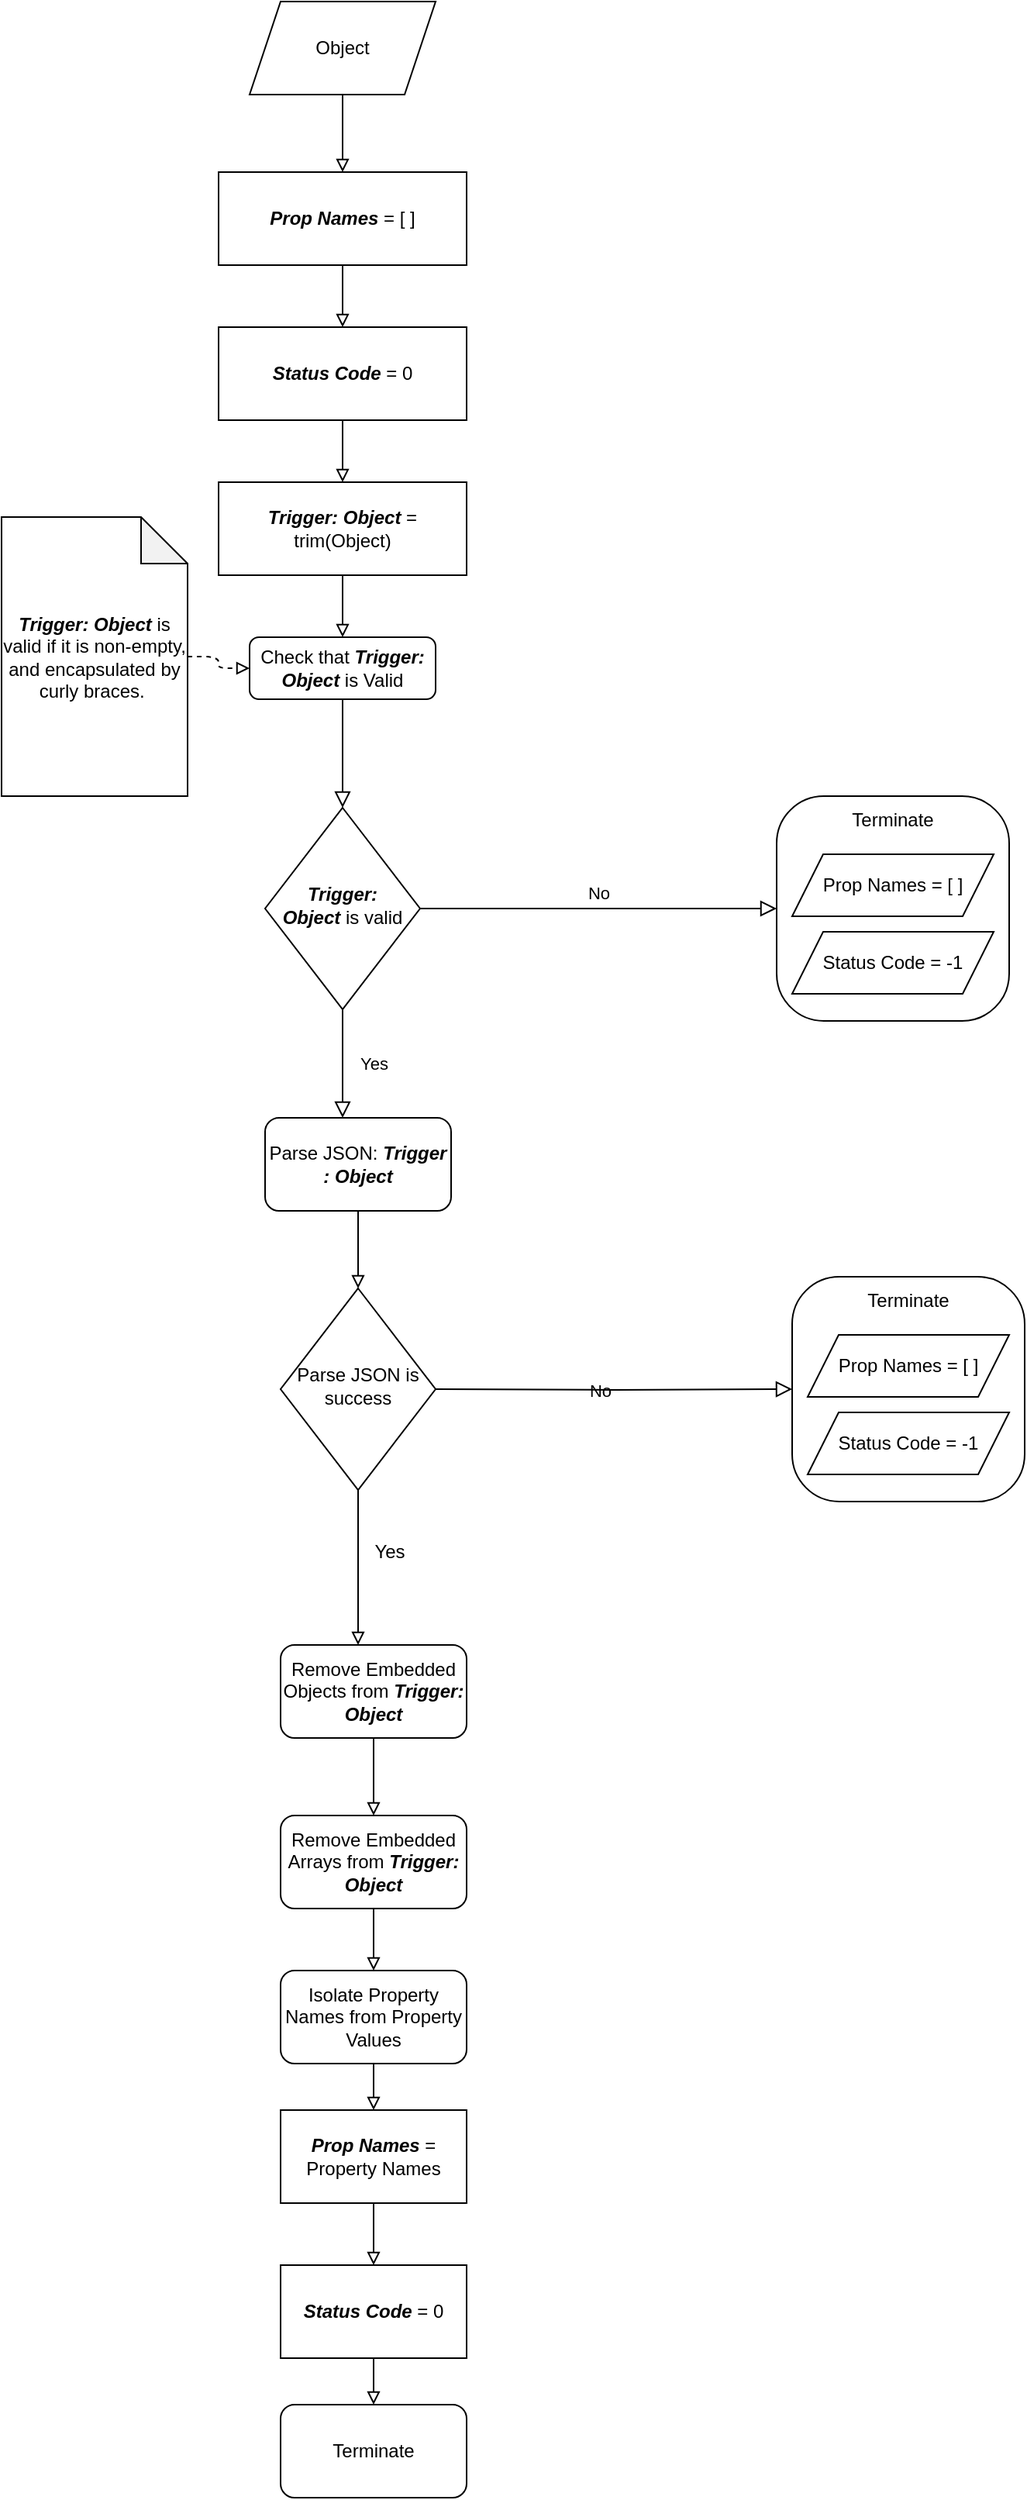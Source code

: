 <mxfile version="20.0.3" type="github">
  <diagram id="C5RBs43oDa-KdzZeNtuy" name="Page-1">
    <mxGraphModel dx="1038" dy="1748" grid="1" gridSize="10" guides="1" tooltips="1" connect="1" arrows="1" fold="1" page="1" pageScale="1" pageWidth="827" pageHeight="1169" math="0" shadow="0">
      <root>
        <mxCell id="WIyWlLk6GJQsqaUBKTNV-0" />
        <mxCell id="WIyWlLk6GJQsqaUBKTNV-1" parent="WIyWlLk6GJQsqaUBKTNV-0" />
        <mxCell id="WIyWlLk6GJQsqaUBKTNV-2" value="" style="rounded=0;html=1;jettySize=auto;orthogonalLoop=1;fontSize=11;endArrow=block;endFill=0;endSize=8;strokeWidth=1;shadow=0;labelBackgroundColor=none;edgeStyle=orthogonalEdgeStyle;" parent="WIyWlLk6GJQsqaUBKTNV-1" source="WIyWlLk6GJQsqaUBKTNV-3" target="WIyWlLk6GJQsqaUBKTNV-6" edge="1">
          <mxGeometry relative="1" as="geometry" />
        </mxCell>
        <mxCell id="WIyWlLk6GJQsqaUBKTNV-3" value="Check that &lt;b&gt;&lt;i&gt;Trigger: Object&lt;/i&gt;&lt;/b&gt; is Valid" style="rounded=1;whiteSpace=wrap;html=1;fontSize=12;glass=0;strokeWidth=1;shadow=0;" parent="WIyWlLk6GJQsqaUBKTNV-1" vertex="1">
          <mxGeometry x="160" y="200" width="120" height="40" as="geometry" />
        </mxCell>
        <mxCell id="WIyWlLk6GJQsqaUBKTNV-4" value="Yes" style="rounded=0;html=1;jettySize=auto;orthogonalLoop=1;fontSize=11;endArrow=block;endFill=0;endSize=8;strokeWidth=1;shadow=0;labelBackgroundColor=none;edgeStyle=orthogonalEdgeStyle;" parent="WIyWlLk6GJQsqaUBKTNV-1" source="WIyWlLk6GJQsqaUBKTNV-6" edge="1">
          <mxGeometry y="20" relative="1" as="geometry">
            <mxPoint as="offset" />
            <mxPoint x="220" y="510" as="targetPoint" />
            <Array as="points">
              <mxPoint x="220" y="460" />
              <mxPoint x="220" y="460" />
            </Array>
          </mxGeometry>
        </mxCell>
        <mxCell id="WIyWlLk6GJQsqaUBKTNV-5" value="No" style="edgeStyle=orthogonalEdgeStyle;rounded=0;html=1;jettySize=auto;orthogonalLoop=1;fontSize=11;endArrow=block;endFill=0;endSize=8;strokeWidth=1;shadow=0;labelBackgroundColor=none;startArrow=none;exitX=1;exitY=0.5;exitDx=0;exitDy=0;" parent="WIyWlLk6GJQsqaUBKTNV-1" source="WIyWlLk6GJQsqaUBKTNV-6" target="WIyWlLk6GJQsqaUBKTNV-7" edge="1">
          <mxGeometry y="10" relative="1" as="geometry">
            <mxPoint as="offset" />
            <mxPoint x="480" y="430" as="sourcePoint" />
          </mxGeometry>
        </mxCell>
        <mxCell id="WIyWlLk6GJQsqaUBKTNV-6" value="&lt;b&gt;&lt;i&gt;Trigger: Object&amp;nbsp;&lt;/i&gt;&lt;/b&gt;is valid" style="rhombus;whiteSpace=wrap;html=1;shadow=0;fontFamily=Helvetica;fontSize=12;align=center;strokeWidth=1;spacing=6;spacingTop=-4;" parent="WIyWlLk6GJQsqaUBKTNV-1" vertex="1">
          <mxGeometry x="170" y="310" width="100" height="130" as="geometry" />
        </mxCell>
        <mxCell id="WIyWlLk6GJQsqaUBKTNV-7" value="&lt;div style=&quot;&quot;&gt;&lt;span style=&quot;background-color: initial;&quot;&gt;Terminate&lt;/span&gt;&lt;/div&gt;&lt;div style=&quot;&quot;&gt;&lt;span style=&quot;background-color: initial;&quot;&gt;&lt;br&gt;&lt;/span&gt;&lt;/div&gt;&lt;div style=&quot;&quot;&gt;&lt;span style=&quot;background-color: initial;&quot;&gt;&lt;br&gt;&lt;/span&gt;&lt;/div&gt;&lt;div style=&quot;&quot;&gt;&lt;span style=&quot;background-color: initial;&quot;&gt;&lt;br&gt;&lt;/span&gt;&lt;/div&gt;&lt;div style=&quot;&quot;&gt;&lt;span style=&quot;background-color: initial;&quot;&gt;&lt;br&gt;&lt;/span&gt;&lt;/div&gt;&lt;div style=&quot;&quot;&gt;&lt;span style=&quot;background-color: initial;&quot;&gt;&lt;br&gt;&lt;/span&gt;&lt;/div&gt;&lt;div style=&quot;&quot;&gt;&lt;span style=&quot;background-color: initial;&quot;&gt;&lt;br&gt;&lt;/span&gt;&lt;/div&gt;&lt;div style=&quot;&quot;&gt;&lt;span style=&quot;background-color: initial;&quot;&gt;&lt;br&gt;&lt;/span&gt;&lt;/div&gt;&lt;div style=&quot;&quot;&gt;&lt;span style=&quot;background-color: initial;&quot;&gt;&lt;br&gt;&lt;/span&gt;&lt;/div&gt;" style="rounded=1;whiteSpace=wrap;html=1;fontSize=12;glass=0;strokeWidth=1;shadow=0;align=center;arcSize=21;" parent="WIyWlLk6GJQsqaUBKTNV-1" vertex="1">
          <mxGeometry x="500" y="302.5" width="150" height="145" as="geometry" />
        </mxCell>
        <mxCell id="1xuKd2SJVK0tbqC5xPPG-14" style="edgeStyle=orthogonalEdgeStyle;rounded=1;orthogonalLoop=1;jettySize=auto;html=1;endArrow=block;endFill=0;strokeColor=#000000;" edge="1" parent="WIyWlLk6GJQsqaUBKTNV-1" source="1xuKd2SJVK0tbqC5xPPG-0" target="1xuKd2SJVK0tbqC5xPPG-13">
          <mxGeometry relative="1" as="geometry" />
        </mxCell>
        <mxCell id="1xuKd2SJVK0tbqC5xPPG-0" value="Object" style="shape=parallelogram;perimeter=parallelogramPerimeter;whiteSpace=wrap;html=1;fixedSize=1;" vertex="1" parent="WIyWlLk6GJQsqaUBKTNV-1">
          <mxGeometry x="160" y="-210" width="120" height="60" as="geometry" />
        </mxCell>
        <mxCell id="1xuKd2SJVK0tbqC5xPPG-10" style="edgeStyle=orthogonalEdgeStyle;rounded=1;orthogonalLoop=1;jettySize=auto;html=1;endArrow=block;endFill=0;strokeColor=#000000;" edge="1" parent="WIyWlLk6GJQsqaUBKTNV-1" source="1xuKd2SJVK0tbqC5xPPG-1" target="WIyWlLk6GJQsqaUBKTNV-3">
          <mxGeometry relative="1" as="geometry" />
        </mxCell>
        <mxCell id="1xuKd2SJVK0tbqC5xPPG-1" value="&lt;b&gt;&lt;i&gt;Trigger: Object&lt;/i&gt;&lt;/b&gt; = trim(Object)" style="rounded=0;whiteSpace=wrap;html=1;" vertex="1" parent="WIyWlLk6GJQsqaUBKTNV-1">
          <mxGeometry x="140" y="100" width="160" height="60" as="geometry" />
        </mxCell>
        <mxCell id="1xuKd2SJVK0tbqC5xPPG-11" style="edgeStyle=orthogonalEdgeStyle;rounded=1;orthogonalLoop=1;jettySize=auto;html=1;endArrow=block;endFill=0;strokeColor=#000000;dashed=1;" edge="1" parent="WIyWlLk6GJQsqaUBKTNV-1" source="1xuKd2SJVK0tbqC5xPPG-3" target="WIyWlLk6GJQsqaUBKTNV-3">
          <mxGeometry relative="1" as="geometry" />
        </mxCell>
        <mxCell id="1xuKd2SJVK0tbqC5xPPG-3" value="&lt;b&gt;&lt;i&gt;Trigger: Object&lt;/i&gt;&lt;/b&gt; is valid if it is non-empty, and encapsulated by curly braces.&amp;nbsp;" style="shape=note;whiteSpace=wrap;html=1;backgroundOutline=1;darkOpacity=0.05;" vertex="1" parent="WIyWlLk6GJQsqaUBKTNV-1">
          <mxGeometry y="122.5" width="120" height="180" as="geometry" />
        </mxCell>
        <mxCell id="1xuKd2SJVK0tbqC5xPPG-5" value="Status Code = -1" style="shape=parallelogram;perimeter=parallelogramPerimeter;whiteSpace=wrap;html=1;fixedSize=1;" vertex="1" parent="WIyWlLk6GJQsqaUBKTNV-1">
          <mxGeometry x="510" y="390" width="130" height="40" as="geometry" />
        </mxCell>
        <mxCell id="1xuKd2SJVK0tbqC5xPPG-6" value="Prop Names = [ ]" style="shape=parallelogram;perimeter=parallelogramPerimeter;whiteSpace=wrap;html=1;fixedSize=1;" vertex="1" parent="WIyWlLk6GJQsqaUBKTNV-1">
          <mxGeometry x="510" y="340" width="130" height="40" as="geometry" />
        </mxCell>
        <mxCell id="1xuKd2SJVK0tbqC5xPPG-16" style="edgeStyle=orthogonalEdgeStyle;rounded=1;orthogonalLoop=1;jettySize=auto;html=1;endArrow=block;endFill=0;strokeColor=#000000;" edge="1" parent="WIyWlLk6GJQsqaUBKTNV-1" source="1xuKd2SJVK0tbqC5xPPG-12" target="1xuKd2SJVK0tbqC5xPPG-1">
          <mxGeometry relative="1" as="geometry" />
        </mxCell>
        <mxCell id="1xuKd2SJVK0tbqC5xPPG-12" value="&lt;i style=&quot;font-weight: bold;&quot;&gt;Status Code &lt;/i&gt;= 0" style="rounded=0;whiteSpace=wrap;html=1;" vertex="1" parent="WIyWlLk6GJQsqaUBKTNV-1">
          <mxGeometry x="140" width="160" height="60" as="geometry" />
        </mxCell>
        <mxCell id="1xuKd2SJVK0tbqC5xPPG-15" style="edgeStyle=orthogonalEdgeStyle;rounded=1;orthogonalLoop=1;jettySize=auto;html=1;endArrow=block;endFill=0;strokeColor=#000000;" edge="1" parent="WIyWlLk6GJQsqaUBKTNV-1" source="1xuKd2SJVK0tbqC5xPPG-13" target="1xuKd2SJVK0tbqC5xPPG-12">
          <mxGeometry relative="1" as="geometry" />
        </mxCell>
        <mxCell id="1xuKd2SJVK0tbqC5xPPG-13" value="&lt;b&gt;&lt;i&gt;Prop Names&amp;nbsp;&lt;/i&gt;&lt;/b&gt;= [ ]" style="rounded=0;whiteSpace=wrap;html=1;" vertex="1" parent="WIyWlLk6GJQsqaUBKTNV-1">
          <mxGeometry x="140" y="-100" width="160" height="60" as="geometry" />
        </mxCell>
        <mxCell id="1xuKd2SJVK0tbqC5xPPG-19" style="edgeStyle=orthogonalEdgeStyle;rounded=1;orthogonalLoop=1;jettySize=auto;html=1;endArrow=block;endFill=0;strokeColor=#000000;" edge="1" parent="WIyWlLk6GJQsqaUBKTNV-1" source="1xuKd2SJVK0tbqC5xPPG-17" target="1xuKd2SJVK0tbqC5xPPG-18">
          <mxGeometry relative="1" as="geometry" />
        </mxCell>
        <mxCell id="1xuKd2SJVK0tbqC5xPPG-17" value="Parse JSON: &lt;b&gt;&lt;i&gt;Trigger : Object&lt;/i&gt;&lt;/b&gt;" style="rounded=1;whiteSpace=wrap;html=1;" vertex="1" parent="WIyWlLk6GJQsqaUBKTNV-1">
          <mxGeometry x="170" y="510" width="120" height="60" as="geometry" />
        </mxCell>
        <mxCell id="1xuKd2SJVK0tbqC5xPPG-24" style="edgeStyle=orthogonalEdgeStyle;rounded=1;orthogonalLoop=1;jettySize=auto;html=1;endArrow=block;endFill=0;strokeColor=#000000;" edge="1" parent="WIyWlLk6GJQsqaUBKTNV-1" source="1xuKd2SJVK0tbqC5xPPG-18">
          <mxGeometry relative="1" as="geometry">
            <mxPoint x="230" y="850" as="targetPoint" />
          </mxGeometry>
        </mxCell>
        <mxCell id="1xuKd2SJVK0tbqC5xPPG-18" value="Parse JSON is success" style="rhombus;whiteSpace=wrap;html=1;shadow=0;fontFamily=Helvetica;fontSize=12;align=center;strokeWidth=1;spacing=6;spacingTop=-4;" vertex="1" parent="WIyWlLk6GJQsqaUBKTNV-1">
          <mxGeometry x="180" y="620" width="100" height="130" as="geometry" />
        </mxCell>
        <mxCell id="1xuKd2SJVK0tbqC5xPPG-20" value="No" style="edgeStyle=orthogonalEdgeStyle;rounded=0;html=1;jettySize=auto;orthogonalLoop=1;fontSize=11;endArrow=block;endFill=0;endSize=8;strokeWidth=1;shadow=0;labelBackgroundColor=none;startArrow=none;exitX=1;exitY=0.5;exitDx=0;exitDy=0;" edge="1" parent="WIyWlLk6GJQsqaUBKTNV-1" target="1xuKd2SJVK0tbqC5xPPG-21">
          <mxGeometry y="10" relative="1" as="geometry">
            <mxPoint as="offset" />
            <mxPoint x="280" y="685" as="sourcePoint" />
          </mxGeometry>
        </mxCell>
        <mxCell id="1xuKd2SJVK0tbqC5xPPG-21" value="&lt;div style=&quot;&quot;&gt;&lt;span style=&quot;background-color: initial;&quot;&gt;Terminate&lt;/span&gt;&lt;/div&gt;&lt;div style=&quot;&quot;&gt;&lt;span style=&quot;background-color: initial;&quot;&gt;&lt;br&gt;&lt;/span&gt;&lt;/div&gt;&lt;div style=&quot;&quot;&gt;&lt;span style=&quot;background-color: initial;&quot;&gt;&lt;br&gt;&lt;/span&gt;&lt;/div&gt;&lt;div style=&quot;&quot;&gt;&lt;span style=&quot;background-color: initial;&quot;&gt;&lt;br&gt;&lt;/span&gt;&lt;/div&gt;&lt;div style=&quot;&quot;&gt;&lt;span style=&quot;background-color: initial;&quot;&gt;&lt;br&gt;&lt;/span&gt;&lt;/div&gt;&lt;div style=&quot;&quot;&gt;&lt;span style=&quot;background-color: initial;&quot;&gt;&lt;br&gt;&lt;/span&gt;&lt;/div&gt;&lt;div style=&quot;&quot;&gt;&lt;span style=&quot;background-color: initial;&quot;&gt;&lt;br&gt;&lt;/span&gt;&lt;/div&gt;&lt;div style=&quot;&quot;&gt;&lt;span style=&quot;background-color: initial;&quot;&gt;&lt;br&gt;&lt;/span&gt;&lt;/div&gt;&lt;div style=&quot;&quot;&gt;&lt;span style=&quot;background-color: initial;&quot;&gt;&lt;br&gt;&lt;/span&gt;&lt;/div&gt;" style="rounded=1;whiteSpace=wrap;html=1;fontSize=12;glass=0;strokeWidth=1;shadow=0;align=center;arcSize=21;" vertex="1" parent="WIyWlLk6GJQsqaUBKTNV-1">
          <mxGeometry x="510" y="612.5" width="150" height="145" as="geometry" />
        </mxCell>
        <mxCell id="1xuKd2SJVK0tbqC5xPPG-22" value="Status Code = -1" style="shape=parallelogram;perimeter=parallelogramPerimeter;whiteSpace=wrap;html=1;fixedSize=1;" vertex="1" parent="WIyWlLk6GJQsqaUBKTNV-1">
          <mxGeometry x="520" y="700" width="130" height="40" as="geometry" />
        </mxCell>
        <mxCell id="1xuKd2SJVK0tbqC5xPPG-23" value="Prop Names = [ ]" style="shape=parallelogram;perimeter=parallelogramPerimeter;whiteSpace=wrap;html=1;fixedSize=1;" vertex="1" parent="WIyWlLk6GJQsqaUBKTNV-1">
          <mxGeometry x="520" y="650" width="130" height="40" as="geometry" />
        </mxCell>
        <mxCell id="1xuKd2SJVK0tbqC5xPPG-25" value="Yes" style="text;html=1;align=center;verticalAlign=middle;resizable=0;points=[];autosize=1;strokeColor=none;fillColor=none;" vertex="1" parent="WIyWlLk6GJQsqaUBKTNV-1">
          <mxGeometry x="230" y="775" width="40" height="30" as="geometry" />
        </mxCell>
        <mxCell id="1xuKd2SJVK0tbqC5xPPG-27" style="edgeStyle=orthogonalEdgeStyle;rounded=1;orthogonalLoop=1;jettySize=auto;html=1;endArrow=block;endFill=0;strokeColor=#000000;" edge="1" parent="WIyWlLk6GJQsqaUBKTNV-1" source="1xuKd2SJVK0tbqC5xPPG-26" target="1xuKd2SJVK0tbqC5xPPG-28">
          <mxGeometry relative="1" as="geometry">
            <mxPoint x="240" y="960" as="targetPoint" />
          </mxGeometry>
        </mxCell>
        <mxCell id="1xuKd2SJVK0tbqC5xPPG-26" value="Remove Embedded Objects from &lt;b&gt;&lt;i&gt;Trigger: Object&lt;/i&gt;&lt;/b&gt;" style="rounded=1;whiteSpace=wrap;html=1;" vertex="1" parent="WIyWlLk6GJQsqaUBKTNV-1">
          <mxGeometry x="180" y="850" width="120" height="60" as="geometry" />
        </mxCell>
        <mxCell id="1xuKd2SJVK0tbqC5xPPG-31" style="edgeStyle=orthogonalEdgeStyle;rounded=1;orthogonalLoop=1;jettySize=auto;html=1;endArrow=block;endFill=0;strokeColor=#000000;" edge="1" parent="WIyWlLk6GJQsqaUBKTNV-1" source="1xuKd2SJVK0tbqC5xPPG-28" target="1xuKd2SJVK0tbqC5xPPG-30">
          <mxGeometry relative="1" as="geometry" />
        </mxCell>
        <mxCell id="1xuKd2SJVK0tbqC5xPPG-28" value="Remove Embedded Arrays from &lt;b&gt;&lt;i&gt;Trigger: Object&lt;/i&gt;&lt;/b&gt;" style="rounded=1;whiteSpace=wrap;html=1;" vertex="1" parent="WIyWlLk6GJQsqaUBKTNV-1">
          <mxGeometry x="180" y="960" width="120" height="60" as="geometry" />
        </mxCell>
        <mxCell id="1xuKd2SJVK0tbqC5xPPG-35" style="edgeStyle=orthogonalEdgeStyle;rounded=1;orthogonalLoop=1;jettySize=auto;html=1;endArrow=block;endFill=0;strokeColor=#000000;" edge="1" parent="WIyWlLk6GJQsqaUBKTNV-1" source="1xuKd2SJVK0tbqC5xPPG-30" target="1xuKd2SJVK0tbqC5xPPG-33">
          <mxGeometry relative="1" as="geometry" />
        </mxCell>
        <mxCell id="1xuKd2SJVK0tbqC5xPPG-30" value="Isolate Property Names from Property Values" style="rounded=1;whiteSpace=wrap;html=1;" vertex="1" parent="WIyWlLk6GJQsqaUBKTNV-1">
          <mxGeometry x="180" y="1060" width="120" height="60" as="geometry" />
        </mxCell>
        <mxCell id="1xuKd2SJVK0tbqC5xPPG-36" style="edgeStyle=orthogonalEdgeStyle;rounded=1;orthogonalLoop=1;jettySize=auto;html=1;endArrow=block;endFill=0;strokeColor=#000000;" edge="1" parent="WIyWlLk6GJQsqaUBKTNV-1" source="1xuKd2SJVK0tbqC5xPPG-33" target="1xuKd2SJVK0tbqC5xPPG-34">
          <mxGeometry relative="1" as="geometry" />
        </mxCell>
        <mxCell id="1xuKd2SJVK0tbqC5xPPG-33" value="&lt;i style=&quot;font-weight: bold;&quot;&gt;Prop Names &lt;/i&gt;= Property Names" style="rounded=0;whiteSpace=wrap;html=1;" vertex="1" parent="WIyWlLk6GJQsqaUBKTNV-1">
          <mxGeometry x="180" y="1150" width="120" height="60" as="geometry" />
        </mxCell>
        <mxCell id="1xuKd2SJVK0tbqC5xPPG-38" style="edgeStyle=orthogonalEdgeStyle;rounded=1;orthogonalLoop=1;jettySize=auto;html=1;endArrow=block;endFill=0;strokeColor=#000000;" edge="1" parent="WIyWlLk6GJQsqaUBKTNV-1" source="1xuKd2SJVK0tbqC5xPPG-34" target="1xuKd2SJVK0tbqC5xPPG-37">
          <mxGeometry relative="1" as="geometry" />
        </mxCell>
        <mxCell id="1xuKd2SJVK0tbqC5xPPG-34" value="&lt;b&gt;&lt;i&gt;Status Code&amp;nbsp;&lt;/i&gt;&lt;/b&gt;= 0" style="rounded=0;whiteSpace=wrap;html=1;" vertex="1" parent="WIyWlLk6GJQsqaUBKTNV-1">
          <mxGeometry x="180" y="1250" width="120" height="60" as="geometry" />
        </mxCell>
        <mxCell id="1xuKd2SJVK0tbqC5xPPG-37" value="Terminate" style="rounded=1;whiteSpace=wrap;html=1;" vertex="1" parent="WIyWlLk6GJQsqaUBKTNV-1">
          <mxGeometry x="180" y="1340" width="120" height="60" as="geometry" />
        </mxCell>
      </root>
    </mxGraphModel>
  </diagram>
</mxfile>
